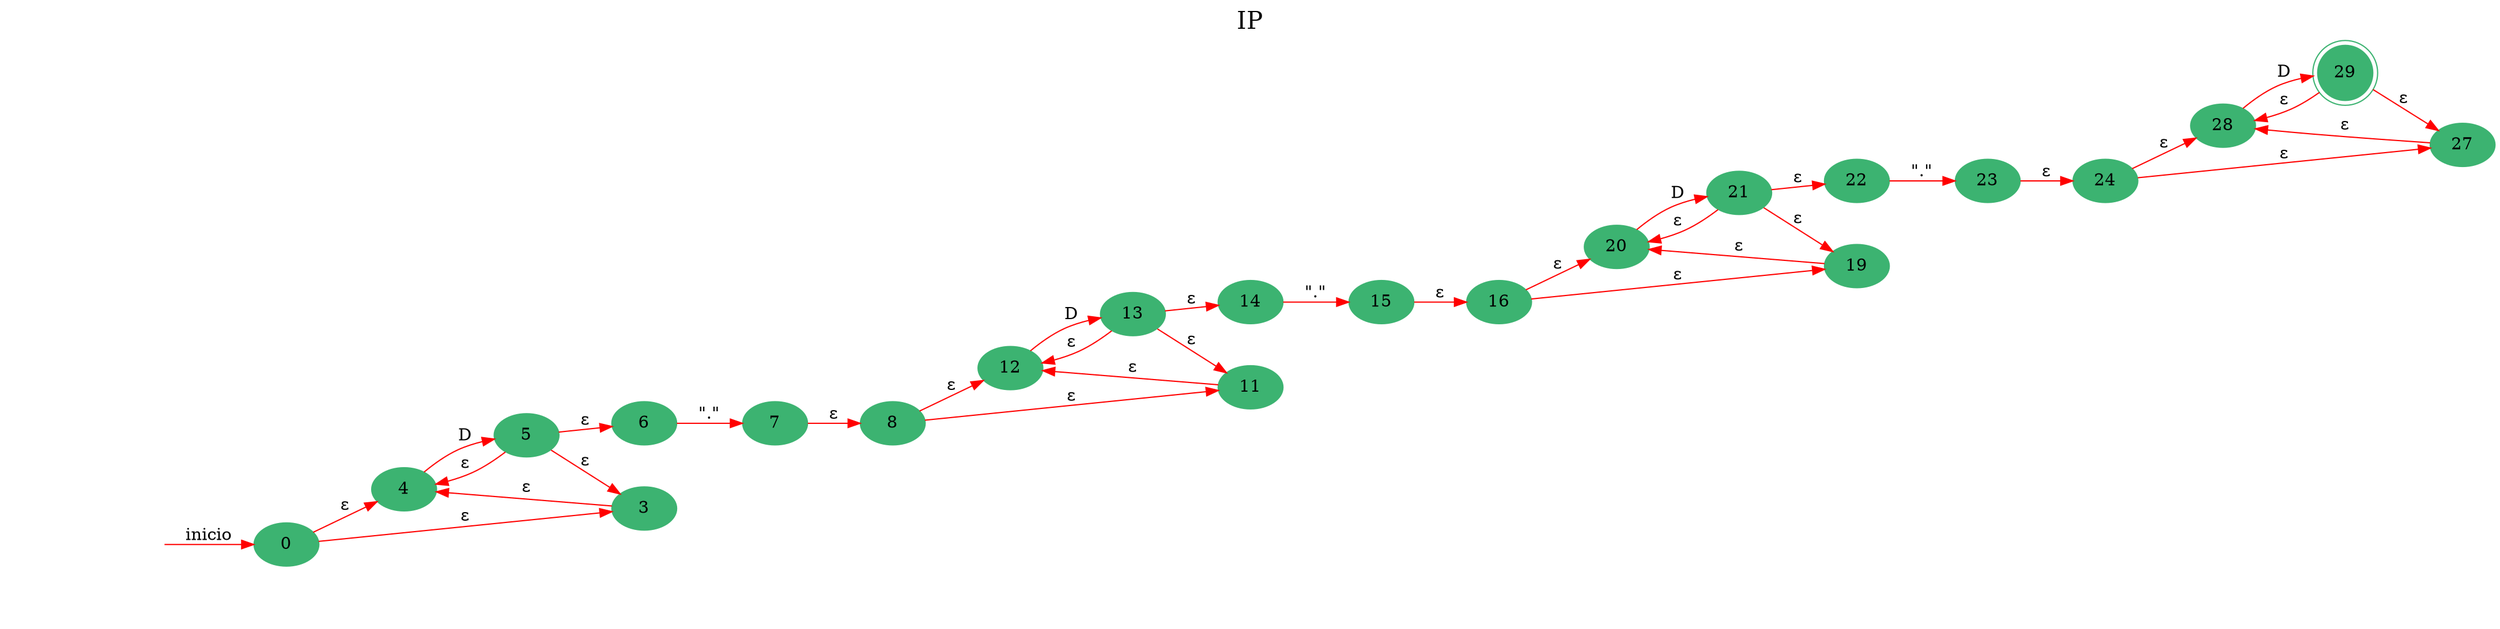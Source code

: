 digraph IP {
	rankdir=LR;
	graph [label="IP", labelloc=t, fontsize=20]; 
	node [style = filled,color = mediumseagreen]; 0 4 5 3 4 5 6 7 8 12 13 11 12 13 14 15 16 20 21 19 20 21 22 23 24 28 29 27 28 29;
	node [shape=circle];
	node [color=midnightblue,fontcolor=white];
	edge [color=red];
	secret_node [style=invis];
	secret_node -> 0 [label="inicio"];
	0 -> 4 [label="ε"];
	0 -> 3 [label="ε"];
	4 -> 5 [label="D"];
	5 -> 4 [label="ε"];
	5 -> 3 [label="ε"];
	5 -> 6 [label="ε"];
	3 -> 4 [label="ε"];
	6 -> 7 [label="\".\""];
	7 -> 8 [label="ε"];
	8 -> 12 [label="ε"];
	8 -> 11 [label="ε"];
	12 -> 13 [label="D"];
	13 -> 12 [label="ε"];
	13 -> 11 [label="ε"];
	13 -> 14 [label="ε"];
	11 -> 12 [label="ε"];
	14 -> 15 [label="\".\""];
	15 -> 16 [label="ε"];
	16 -> 20 [label="ε"];
	16 -> 19 [label="ε"];
	20 -> 21 [label="D"];
	21 -> 20 [label="ε"];
	21 -> 19 [label="ε"];
	21 -> 22 [label="ε"];
	19 -> 20 [label="ε"];
	22 -> 23 [label="\".\""];
	23 -> 24 [label="ε"];
	24 -> 28 [label="ε"];
	24 -> 27 [label="ε"];
	28 -> 29 [label="D"];
	29 -> 28 [label="ε"];
	29 -> 27 [label="ε"];
	27 -> 28 [label="ε"];
29[shape=doublecircle]}